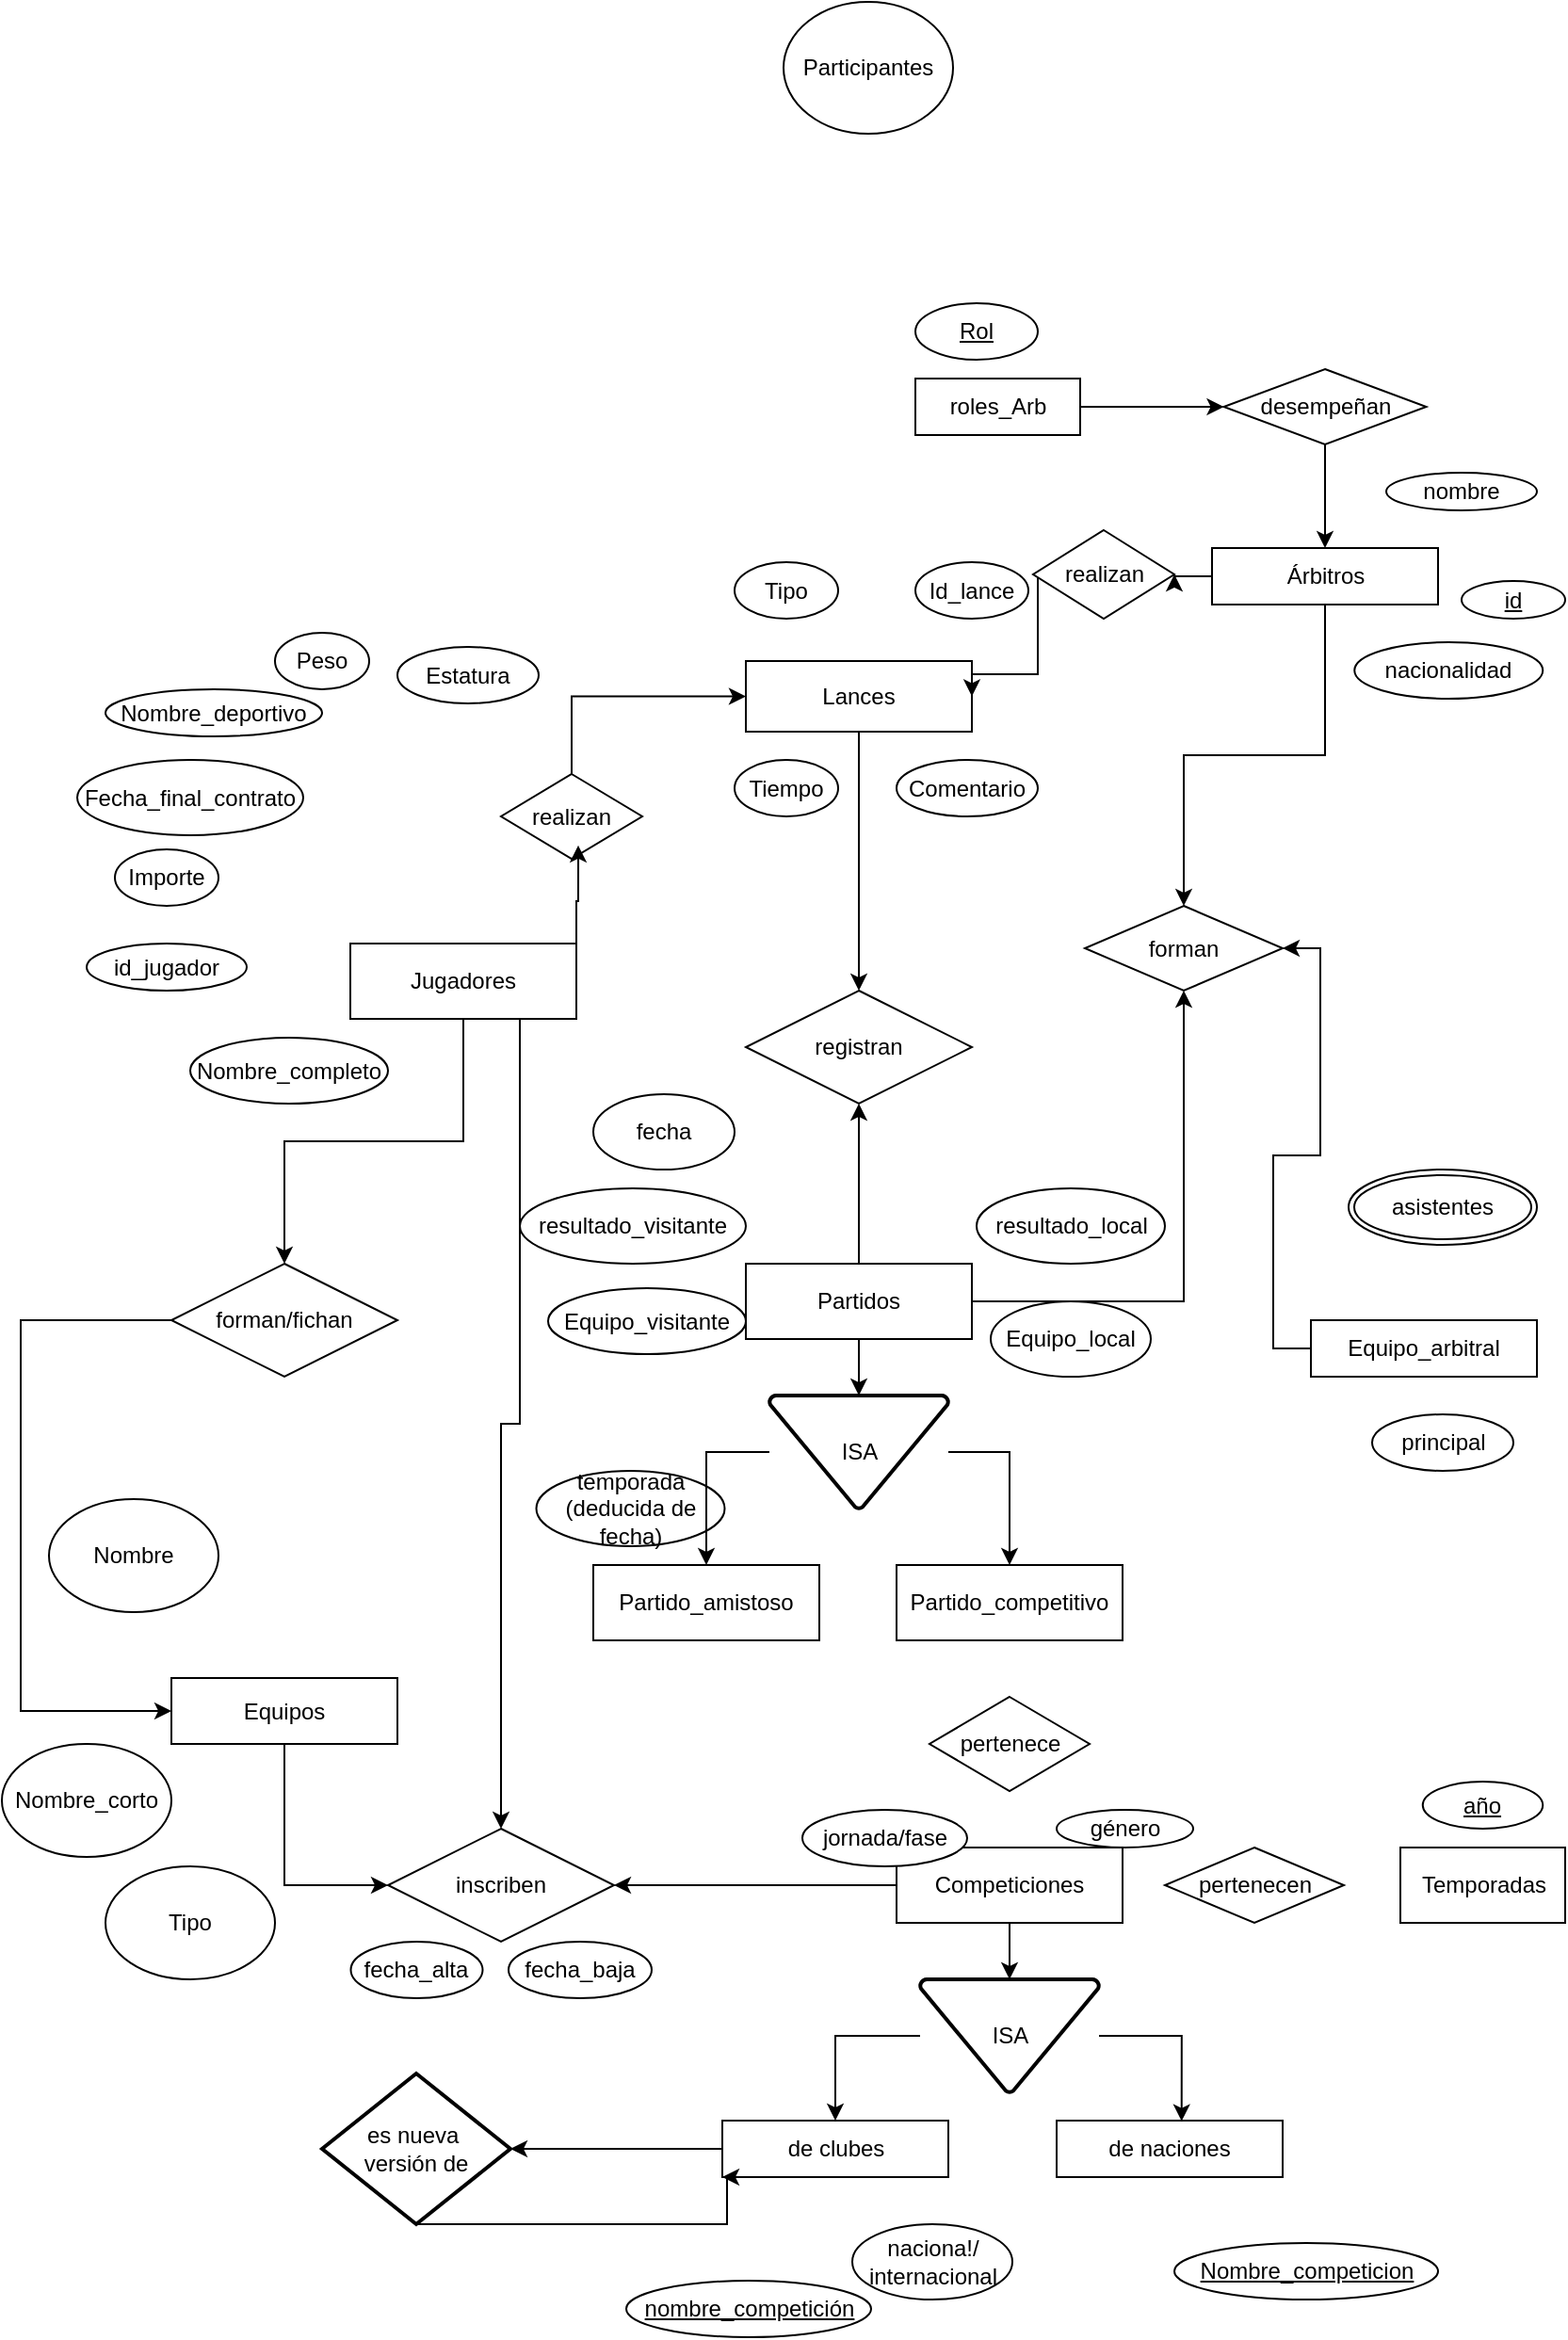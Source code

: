 <mxfile version="25.0.1" pages="2">
  <diagram id="R2lEEEUBdFMjLlhIrx00" name="Page-1">
    <mxGraphModel dx="940" dy="3530" grid="1" gridSize="10" guides="1" tooltips="1" connect="1" arrows="1" fold="1" page="1" pageScale="1" pageWidth="850" pageHeight="1100" math="0" shadow="0" extFonts="Permanent Marker^https://fonts.googleapis.com/css?family=Permanent+Marker">
      <root>
        <mxCell id="0" />
        <mxCell id="1" parent="0" />
        <mxCell id="Gta5DQi-riPikVPDDbvj-13" style="edgeStyle=orthogonalEdgeStyle;rounded=0;orthogonalLoop=1;jettySize=auto;html=1;entryX=0.5;entryY=1;entryDx=0;entryDy=0;" edge="1" parent="1" source="04urakdWcX9fBKobl6bI-1" target="YFh-IGeQEtQM-p5CWIq_-23">
          <mxGeometry relative="1" as="geometry" />
        </mxCell>
        <mxCell id="04urakdWcX9fBKobl6bI-1" value="Partidos" style="rounded=0;whiteSpace=wrap;html=1;" parent="1" vertex="1">
          <mxGeometry x="395" y="-580" width="120" height="40" as="geometry" />
        </mxCell>
        <mxCell id="04urakdWcX9fBKobl6bI-2" value="Equipos" style="rounded=0;whiteSpace=wrap;html=1;" parent="1" vertex="1">
          <mxGeometry x="90" y="-360" width="120" height="35" as="geometry" />
        </mxCell>
        <mxCell id="04urakdWcX9fBKobl6bI-4" value="Equipo_local" style="ellipse;whiteSpace=wrap;html=1;" parent="1" vertex="1">
          <mxGeometry x="525" y="-560" width="85" height="40" as="geometry" />
        </mxCell>
        <mxCell id="04urakdWcX9fBKobl6bI-5" value="Equipo_visitante" style="ellipse;whiteSpace=wrap;html=1;" parent="1" vertex="1">
          <mxGeometry x="290" y="-567" width="105" height="35" as="geometry" />
        </mxCell>
        <mxCell id="04urakdWcX9fBKobl6bI-6" value="Nombre" style="ellipse;whiteSpace=wrap;html=1;" parent="1" vertex="1">
          <mxGeometry x="25" y="-455" width="90" height="60" as="geometry" />
        </mxCell>
        <mxCell id="04urakdWcX9fBKobl6bI-7" value="Nombre_corto" style="ellipse;whiteSpace=wrap;html=1;" parent="1" vertex="1">
          <mxGeometry y="-325" width="90" height="60" as="geometry" />
        </mxCell>
        <mxCell id="04urakdWcX9fBKobl6bI-8" value="Tipo" style="ellipse;whiteSpace=wrap;html=1;" parent="1" vertex="1">
          <mxGeometry x="55" y="-260" width="90" height="60" as="geometry" />
        </mxCell>
        <mxCell id="Gta5DQi-riPikVPDDbvj-16" style="edgeStyle=orthogonalEdgeStyle;rounded=0;orthogonalLoop=1;jettySize=auto;html=1;exitX=0;exitY=0.5;exitDx=0;exitDy=0;entryX=1;entryY=0.5;entryDx=0;entryDy=0;" edge="1" parent="1" source="04urakdWcX9fBKobl6bI-9" target="Gta5DQi-riPikVPDDbvj-10">
          <mxGeometry relative="1" as="geometry" />
        </mxCell>
        <mxCell id="04urakdWcX9fBKobl6bI-9" value="Competiciones" style="rounded=0;whiteSpace=wrap;html=1;" parent="1" vertex="1">
          <mxGeometry x="475" y="-270" width="120" height="40" as="geometry" />
        </mxCell>
        <mxCell id="04urakdWcX9fBKobl6bI-11" value="Temporadas" style="rounded=0;whiteSpace=wrap;html=1;" parent="1" vertex="1">
          <mxGeometry x="742.5" y="-270" width="87.5" height="40" as="geometry" />
        </mxCell>
        <mxCell id="04urakdWcX9fBKobl6bI-12" value="Participantes" style="ellipse;whiteSpace=wrap;html=1;" parent="1" vertex="1">
          <mxGeometry x="415" y="-1250" width="90" height="70" as="geometry" />
        </mxCell>
        <mxCell id="Gta5DQi-riPikVPDDbvj-1" style="edgeStyle=orthogonalEdgeStyle;rounded=0;orthogonalLoop=1;jettySize=auto;html=1;exitX=0.5;exitY=1;exitDx=0;exitDy=0;entryX=0.5;entryY=0;entryDx=0;entryDy=0;" edge="1" parent="1" source="04urakdWcX9fBKobl6bI-15" target="YFh-IGeQEtQM-p5CWIq_-23">
          <mxGeometry relative="1" as="geometry" />
        </mxCell>
        <mxCell id="Gta5DQi-riPikVPDDbvj-41" style="edgeStyle=orthogonalEdgeStyle;rounded=0;orthogonalLoop=1;jettySize=auto;html=1;exitX=0;exitY=0.5;exitDx=0;exitDy=0;entryX=1;entryY=0.5;entryDx=0;entryDy=0;" edge="1" parent="1" source="04urakdWcX9fBKobl6bI-15" target="Gta5DQi-riPikVPDDbvj-40">
          <mxGeometry relative="1" as="geometry" />
        </mxCell>
        <mxCell id="04urakdWcX9fBKobl6bI-15" value="Árbitros" style="rounded=0;whiteSpace=wrap;html=1;" parent="1" vertex="1">
          <mxGeometry x="642.5" y="-960" width="120" height="30" as="geometry" />
        </mxCell>
        <mxCell id="Gta5DQi-riPikVPDDbvj-14" style="edgeStyle=orthogonalEdgeStyle;rounded=0;orthogonalLoop=1;jettySize=auto;html=1;exitX=0;exitY=0.5;exitDx=0;exitDy=0;entryX=1;entryY=0.5;entryDx=0;entryDy=0;" edge="1" parent="1" source="04urakdWcX9fBKobl6bI-16" target="YFh-IGeQEtQM-p5CWIq_-23">
          <mxGeometry relative="1" as="geometry" />
        </mxCell>
        <mxCell id="04urakdWcX9fBKobl6bI-16" value="Equipo_arbitral" style="rounded=0;whiteSpace=wrap;html=1;" parent="1" vertex="1">
          <mxGeometry x="695" y="-550" width="120" height="30" as="geometry" />
        </mxCell>
        <mxCell id="YFh-IGeQEtQM-p5CWIq_-21" style="edgeStyle=orthogonalEdgeStyle;rounded=0;orthogonalLoop=1;jettySize=auto;html=1;exitX=0.5;exitY=1;exitDx=0;exitDy=0;entryX=0.5;entryY=0;entryDx=0;entryDy=0;" edge="1" parent="1" source="04urakdWcX9fBKobl6bI-17" target="YFh-IGeQEtQM-p5CWIq_-20">
          <mxGeometry relative="1" as="geometry" />
        </mxCell>
        <mxCell id="Gta5DQi-riPikVPDDbvj-15" style="edgeStyle=orthogonalEdgeStyle;rounded=0;orthogonalLoop=1;jettySize=auto;html=1;exitX=0.75;exitY=1;exitDx=0;exitDy=0;entryX=0.5;entryY=0;entryDx=0;entryDy=0;" edge="1" parent="1" source="04urakdWcX9fBKobl6bI-17" target="Gta5DQi-riPikVPDDbvj-10">
          <mxGeometry relative="1" as="geometry" />
        </mxCell>
        <mxCell id="04urakdWcX9fBKobl6bI-17" value="Jugadores" style="rounded=0;whiteSpace=wrap;html=1;" parent="1" vertex="1">
          <mxGeometry x="185" y="-750" width="120" height="40" as="geometry" />
        </mxCell>
        <mxCell id="04urakdWcX9fBKobl6bI-18" value="Nombre_completo" style="ellipse;whiteSpace=wrap;html=1;" parent="1" vertex="1">
          <mxGeometry x="100" y="-700" width="105" height="35" as="geometry" />
        </mxCell>
        <mxCell id="04urakdWcX9fBKobl6bI-19" value="Nombre_deportivo" style="ellipse;whiteSpace=wrap;html=1;" parent="1" vertex="1">
          <mxGeometry x="55" y="-885" width="115" height="25" as="geometry" />
        </mxCell>
        <mxCell id="04urakdWcX9fBKobl6bI-20" value="id_jugador" style="ellipse;whiteSpace=wrap;html=1;" parent="1" vertex="1">
          <mxGeometry x="45" y="-750" width="85" height="25" as="geometry" />
        </mxCell>
        <mxCell id="04urakdWcX9fBKobl6bI-21" value="Peso" style="ellipse;whiteSpace=wrap;html=1;" parent="1" vertex="1">
          <mxGeometry x="145" y="-915" width="50" height="30" as="geometry" />
        </mxCell>
        <mxCell id="04urakdWcX9fBKobl6bI-22" value="Estatura" style="ellipse;whiteSpace=wrap;html=1;" parent="1" vertex="1">
          <mxGeometry x="210" y="-907.5" width="75" height="30" as="geometry" />
        </mxCell>
        <mxCell id="04urakdWcX9fBKobl6bI-23" value="Fecha_final_contrato" style="ellipse;whiteSpace=wrap;html=1;" parent="1" vertex="1">
          <mxGeometry x="40" y="-847.5" width="120" height="40" as="geometry" />
        </mxCell>
        <mxCell id="04urakdWcX9fBKobl6bI-24" value="Importe" style="ellipse;whiteSpace=wrap;html=1;" parent="1" vertex="1">
          <mxGeometry x="60" y="-800" width="55" height="30" as="geometry" />
        </mxCell>
        <mxCell id="Gta5DQi-riPikVPDDbvj-39" style="edgeStyle=orthogonalEdgeStyle;rounded=0;orthogonalLoop=1;jettySize=auto;html=1;exitX=0.5;exitY=1;exitDx=0;exitDy=0;entryX=0.5;entryY=0;entryDx=0;entryDy=0;" edge="1" parent="1" source="04urakdWcX9fBKobl6bI-25" target="Gta5DQi-riPikVPDDbvj-36">
          <mxGeometry relative="1" as="geometry" />
        </mxCell>
        <mxCell id="04urakdWcX9fBKobl6bI-25" value="Lances" style="rounded=0;whiteSpace=wrap;html=1;" parent="1" vertex="1">
          <mxGeometry x="395" y="-900" width="120" height="37.5" as="geometry" />
        </mxCell>
        <mxCell id="04urakdWcX9fBKobl6bI-26" value="Tipo" style="ellipse;whiteSpace=wrap;html=1;" parent="1" vertex="1">
          <mxGeometry x="389" y="-952.5" width="55" height="30" as="geometry" />
        </mxCell>
        <mxCell id="04urakdWcX9fBKobl6bI-27" value="Tiempo" style="ellipse;whiteSpace=wrap;html=1;" parent="1" vertex="1">
          <mxGeometry x="389" y="-847.5" width="55" height="30" as="geometry" />
        </mxCell>
        <mxCell id="04urakdWcX9fBKobl6bI-28" value="Id_lance" style="ellipse;whiteSpace=wrap;html=1;" parent="1" vertex="1">
          <mxGeometry x="485" y="-952.5" width="60" height="30" as="geometry" />
        </mxCell>
        <mxCell id="04urakdWcX9fBKobl6bI-29" value="Comentario" style="ellipse;whiteSpace=wrap;html=1;" parent="1" vertex="1">
          <mxGeometry x="475" y="-847.5" width="75" height="30" as="geometry" />
        </mxCell>
        <mxCell id="inNDsGXoUcWYAkGI4Rf3-1" value="fecha" style="ellipse;whiteSpace=wrap;html=1;" parent="1" vertex="1">
          <mxGeometry x="314" y="-670" width="75" height="40" as="geometry" />
        </mxCell>
        <mxCell id="inNDsGXoUcWYAkGI4Rf3-2" value="resultado_local" style="ellipse;whiteSpace=wrap;html=1;" parent="1" vertex="1">
          <mxGeometry x="517.5" y="-620" width="100" height="40" as="geometry" />
        </mxCell>
        <mxCell id="inNDsGXoUcWYAkGI4Rf3-3" value="jornada/fase" style="ellipse;whiteSpace=wrap;html=1;" parent="1" vertex="1">
          <mxGeometry x="425" y="-290" width="87.5" height="30" as="geometry" />
        </mxCell>
        <mxCell id="inNDsGXoUcWYAkGI4Rf3-6" value="resultado_visitante" style="ellipse;whiteSpace=wrap;html=1;" parent="1" vertex="1">
          <mxGeometry x="275" y="-620" width="120" height="40" as="geometry" />
        </mxCell>
        <mxCell id="inNDsGXoUcWYAkGI4Rf3-10" value="Partido_competitivo" style="rounded=0;whiteSpace=wrap;html=1;" parent="1" vertex="1">
          <mxGeometry x="475" y="-420" width="120" height="40" as="geometry" />
        </mxCell>
        <mxCell id="inNDsGXoUcWYAkGI4Rf3-11" value="Partido_amistoso" style="rounded=0;whiteSpace=wrap;html=1;" parent="1" vertex="1">
          <mxGeometry x="314" y="-420" width="120" height="40" as="geometry" />
        </mxCell>
        <mxCell id="Gta5DQi-riPikVPDDbvj-45" style="edgeStyle=orthogonalEdgeStyle;rounded=0;orthogonalLoop=1;jettySize=auto;html=1;exitX=0;exitY=0.5;exitDx=0;exitDy=0;exitPerimeter=0;entryX=0.5;entryY=0;entryDx=0;entryDy=0;" edge="1" parent="1" source="YFh-IGeQEtQM-p5CWIq_-4" target="YFh-IGeQEtQM-p5CWIq_-8">
          <mxGeometry relative="1" as="geometry" />
        </mxCell>
        <mxCell id="YFh-IGeQEtQM-p5CWIq_-4" value="ISA" style="strokeWidth=2;html=1;shape=mxgraph.flowchart.merge_or_storage;whiteSpace=wrap;" vertex="1" parent="1">
          <mxGeometry x="487.5" y="-200" width="95" height="60" as="geometry" />
        </mxCell>
        <mxCell id="YFh-IGeQEtQM-p5CWIq_-5" value="género" style="ellipse;whiteSpace=wrap;html=1;" vertex="1" parent="1">
          <mxGeometry x="560" y="-290" width="72.5" height="20" as="geometry" />
        </mxCell>
        <mxCell id="YFh-IGeQEtQM-p5CWIq_-7" value="de naciones" style="rounded=0;whiteSpace=wrap;html=1;" vertex="1" parent="1">
          <mxGeometry x="560" y="-125" width="120" height="30" as="geometry" />
        </mxCell>
        <mxCell id="YFh-IGeQEtQM-p5CWIq_-8" value="de clubes" style="rounded=0;whiteSpace=wrap;html=1;" vertex="1" parent="1">
          <mxGeometry x="382.5" y="-125" width="120" height="30" as="geometry" />
        </mxCell>
        <mxCell id="YFh-IGeQEtQM-p5CWIq_-10" value="naciona!/&lt;div&gt;internacional&lt;/div&gt;" style="ellipse;whiteSpace=wrap;html=1;" vertex="1" parent="1">
          <mxGeometry x="451.5" y="-70" width="85" height="40" as="geometry" />
        </mxCell>
        <mxCell id="YFh-IGeQEtQM-p5CWIq_-13" style="edgeStyle=orthogonalEdgeStyle;rounded=0;orthogonalLoop=1;jettySize=auto;html=1;exitX=0.5;exitY=1;exitDx=0;exitDy=0;exitPerimeter=0;entryX=0;entryY=1;entryDx=0;entryDy=0;" edge="1" parent="1" source="YFh-IGeQEtQM-p5CWIq_-11" target="YFh-IGeQEtQM-p5CWIq_-8">
          <mxGeometry relative="1" as="geometry">
            <Array as="points">
              <mxPoint x="385" y="-70" />
            </Array>
          </mxGeometry>
        </mxCell>
        <mxCell id="YFh-IGeQEtQM-p5CWIq_-11" value="es nueva&amp;nbsp;&lt;div&gt;versión de&lt;/div&gt;" style="strokeWidth=2;html=1;shape=mxgraph.flowchart.decision;whiteSpace=wrap;" vertex="1" parent="1">
          <mxGeometry x="170" y="-150" width="100" height="80" as="geometry" />
        </mxCell>
        <mxCell id="YFh-IGeQEtQM-p5CWIq_-14" style="edgeStyle=orthogonalEdgeStyle;rounded=0;orthogonalLoop=1;jettySize=auto;html=1;exitX=0;exitY=0.5;exitDx=0;exitDy=0;entryX=1;entryY=0.5;entryDx=0;entryDy=0;entryPerimeter=0;" edge="1" parent="1" source="YFh-IGeQEtQM-p5CWIq_-8" target="YFh-IGeQEtQM-p5CWIq_-11">
          <mxGeometry relative="1" as="geometry" />
        </mxCell>
        <mxCell id="YFh-IGeQEtQM-p5CWIq_-15" value="temporada&lt;div&gt;(deducida de fecha)&lt;/div&gt;" style="ellipse;whiteSpace=wrap;html=1;" vertex="1" parent="1">
          <mxGeometry x="283.75" y="-470" width="100" height="40" as="geometry" />
        </mxCell>
        <mxCell id="YFh-IGeQEtQM-p5CWIq_-22" style="edgeStyle=orthogonalEdgeStyle;rounded=0;orthogonalLoop=1;jettySize=auto;html=1;exitX=0;exitY=0.5;exitDx=0;exitDy=0;entryX=0;entryY=0.5;entryDx=0;entryDy=0;" edge="1" parent="1" source="YFh-IGeQEtQM-p5CWIq_-20" target="04urakdWcX9fBKobl6bI-2">
          <mxGeometry relative="1" as="geometry">
            <Array as="points">
              <mxPoint x="85" y="-550" />
              <mxPoint x="10" y="-550" />
              <mxPoint x="10" y="-355" />
            </Array>
          </mxGeometry>
        </mxCell>
        <mxCell id="YFh-IGeQEtQM-p5CWIq_-20" value="forman/fichan" style="shape=rhombus;perimeter=rhombusPerimeter;whiteSpace=wrap;html=1;align=center;" vertex="1" parent="1">
          <mxGeometry x="90" y="-580" width="120" height="60" as="geometry" />
        </mxCell>
        <mxCell id="YFh-IGeQEtQM-p5CWIq_-23" value="forman" style="shape=rhombus;perimeter=rhombusPerimeter;whiteSpace=wrap;html=1;align=center;" vertex="1" parent="1">
          <mxGeometry x="575" y="-770" width="105" height="45" as="geometry" />
        </mxCell>
        <mxCell id="Gta5DQi-riPikVPDDbvj-44" style="edgeStyle=orthogonalEdgeStyle;rounded=0;orthogonalLoop=1;jettySize=auto;html=1;exitX=0.5;exitY=0;exitDx=0;exitDy=0;entryX=0;entryY=0.5;entryDx=0;entryDy=0;" edge="1" parent="1" source="Gta5DQi-riPikVPDDbvj-3" target="04urakdWcX9fBKobl6bI-25">
          <mxGeometry relative="1" as="geometry" />
        </mxCell>
        <mxCell id="Gta5DQi-riPikVPDDbvj-3" value="realizan" style="shape=rhombus;perimeter=rhombusPerimeter;whiteSpace=wrap;html=1;align=center;" vertex="1" parent="1">
          <mxGeometry x="265" y="-840" width="75" height="45" as="geometry" />
        </mxCell>
        <mxCell id="Gta5DQi-riPikVPDDbvj-4" value="principal" style="ellipse;whiteSpace=wrap;html=1;" vertex="1" parent="1">
          <mxGeometry x="727.5" y="-500" width="75" height="30" as="geometry" />
        </mxCell>
        <mxCell id="Gta5DQi-riPikVPDDbvj-6" value="asistentes" style="ellipse;shape=doubleEllipse;margin=3;whiteSpace=wrap;html=1;align=center;" vertex="1" parent="1">
          <mxGeometry x="715" y="-630" width="100" height="40" as="geometry" />
        </mxCell>
        <mxCell id="Gta5DQi-riPikVPDDbvj-60" style="edgeStyle=orthogonalEdgeStyle;rounded=0;orthogonalLoop=1;jettySize=auto;html=1;exitX=1;exitY=0.5;exitDx=0;exitDy=0;entryX=0;entryY=0.5;entryDx=0;entryDy=0;" edge="1" parent="1" source="Gta5DQi-riPikVPDDbvj-8" target="Gta5DQi-riPikVPDDbvj-18">
          <mxGeometry relative="1" as="geometry" />
        </mxCell>
        <mxCell id="Gta5DQi-riPikVPDDbvj-8" value="roles_Arb" style="whiteSpace=wrap;html=1;align=center;" vertex="1" parent="1">
          <mxGeometry x="485" y="-1050" width="87.5" height="30" as="geometry" />
        </mxCell>
        <mxCell id="Gta5DQi-riPikVPDDbvj-9" value="Rol" style="ellipse;whiteSpace=wrap;html=1;align=center;fontStyle=4;" vertex="1" parent="1">
          <mxGeometry x="485" y="-1090" width="65" height="30" as="geometry" />
        </mxCell>
        <mxCell id="Gta5DQi-riPikVPDDbvj-10" value="inscriben" style="shape=rhombus;perimeter=rhombusPerimeter;whiteSpace=wrap;html=1;align=center;" vertex="1" parent="1">
          <mxGeometry x="205" y="-280" width="120" height="60" as="geometry" />
        </mxCell>
        <mxCell id="Gta5DQi-riPikVPDDbvj-11" style="edgeStyle=orthogonalEdgeStyle;rounded=0;orthogonalLoop=1;jettySize=auto;html=1;exitX=0.5;exitY=1;exitDx=0;exitDy=0;entryX=0;entryY=0.5;entryDx=0;entryDy=0;" edge="1" parent="1" source="04urakdWcX9fBKobl6bI-2" target="Gta5DQi-riPikVPDDbvj-10">
          <mxGeometry relative="1" as="geometry" />
        </mxCell>
        <mxCell id="Gta5DQi-riPikVPDDbvj-63" style="edgeStyle=orthogonalEdgeStyle;rounded=0;orthogonalLoop=1;jettySize=auto;html=1;exitX=0.5;exitY=1;exitDx=0;exitDy=0;entryX=0.5;entryY=0;entryDx=0;entryDy=0;" edge="1" parent="1" source="Gta5DQi-riPikVPDDbvj-18" target="04urakdWcX9fBKobl6bI-15">
          <mxGeometry relative="1" as="geometry">
            <mxPoint x="701" y="-970" as="targetPoint" />
          </mxGeometry>
        </mxCell>
        <mxCell id="Gta5DQi-riPikVPDDbvj-18" value="desempeñan" style="shape=rhombus;perimeter=rhombusPerimeter;whiteSpace=wrap;html=1;align=center;" vertex="1" parent="1">
          <mxGeometry x="648.75" y="-1055" width="107.5" height="40" as="geometry" />
        </mxCell>
        <mxCell id="Gta5DQi-riPikVPDDbvj-19" value="pertenecen" style="shape=rhombus;perimeter=rhombusPerimeter;whiteSpace=wrap;html=1;align=center;" vertex="1" parent="1">
          <mxGeometry x="617.5" y="-270" width="95" height="40" as="geometry" />
        </mxCell>
        <mxCell id="Gta5DQi-riPikVPDDbvj-20" value="año" style="ellipse;whiteSpace=wrap;html=1;align=center;fontStyle=4;" vertex="1" parent="1">
          <mxGeometry x="754.38" y="-305" width="63.75" height="25" as="geometry" />
        </mxCell>
        <mxCell id="Gta5DQi-riPikVPDDbvj-22" value="pertenece" style="shape=rhombus;perimeter=rhombusPerimeter;whiteSpace=wrap;html=1;align=center;" vertex="1" parent="1">
          <mxGeometry x="492.5" y="-350" width="85" height="50" as="geometry" />
        </mxCell>
        <mxCell id="Gta5DQi-riPikVPDDbvj-24" value="nombre_competición" style="ellipse;whiteSpace=wrap;html=1;align=center;fontStyle=4;" vertex="1" parent="1">
          <mxGeometry x="331.5" y="-40" width="130" height="30" as="geometry" />
        </mxCell>
        <mxCell id="Gta5DQi-riPikVPDDbvj-26" value="Nombre_competicion" style="ellipse;whiteSpace=wrap;html=1;align=center;fontStyle=4;" vertex="1" parent="1">
          <mxGeometry x="622.5" y="-60" width="140" height="30" as="geometry" />
        </mxCell>
        <mxCell id="Gta5DQi-riPikVPDDbvj-27" value="nacionalidad" style="ellipse;whiteSpace=wrap;html=1;align=center;" vertex="1" parent="1">
          <mxGeometry x="718.13" y="-910" width="100" height="30" as="geometry" />
        </mxCell>
        <mxCell id="Gta5DQi-riPikVPDDbvj-28" value="id" style="ellipse;whiteSpace=wrap;html=1;align=center;fontStyle=4;" vertex="1" parent="1">
          <mxGeometry x="775" y="-942.5" width="55" height="20" as="geometry" />
        </mxCell>
        <mxCell id="Gta5DQi-riPikVPDDbvj-29" value="nombre" style="ellipse;whiteSpace=wrap;html=1;align=center;" vertex="1" parent="1">
          <mxGeometry x="735" y="-1000" width="80" height="20" as="geometry" />
        </mxCell>
        <mxCell id="Gta5DQi-riPikVPDDbvj-33" value="fecha_alta" style="ellipse;whiteSpace=wrap;html=1;align=center;" vertex="1" parent="1">
          <mxGeometry x="185.25" y="-220" width="70" height="30" as="geometry" />
        </mxCell>
        <mxCell id="Gta5DQi-riPikVPDDbvj-35" value="fecha_baja" style="ellipse;whiteSpace=wrap;html=1;align=center;" vertex="1" parent="1">
          <mxGeometry x="269" y="-220" width="76" height="30" as="geometry" />
        </mxCell>
        <mxCell id="Gta5DQi-riPikVPDDbvj-36" value="registran" style="shape=rhombus;perimeter=rhombusPerimeter;whiteSpace=wrap;html=1;align=center;" vertex="1" parent="1">
          <mxGeometry x="395" y="-725" width="120" height="60" as="geometry" />
        </mxCell>
        <mxCell id="Gta5DQi-riPikVPDDbvj-37" style="edgeStyle=orthogonalEdgeStyle;rounded=0;orthogonalLoop=1;jettySize=auto;html=1;exitX=0.5;exitY=0;exitDx=0;exitDy=0;entryX=0.5;entryY=1;entryDx=0;entryDy=0;" edge="1" parent="1" source="04urakdWcX9fBKobl6bI-1" target="Gta5DQi-riPikVPDDbvj-36">
          <mxGeometry relative="1" as="geometry" />
        </mxCell>
        <mxCell id="Gta5DQi-riPikVPDDbvj-42" style="edgeStyle=orthogonalEdgeStyle;rounded=0;orthogonalLoop=1;jettySize=auto;html=1;exitX=0;exitY=0.5;exitDx=0;exitDy=0;entryX=1;entryY=0.5;entryDx=0;entryDy=0;" edge="1" parent="1" source="Gta5DQi-riPikVPDDbvj-40" target="04urakdWcX9fBKobl6bI-25">
          <mxGeometry relative="1" as="geometry">
            <Array as="points">
              <mxPoint x="550" y="-946" />
              <mxPoint x="550" y="-893" />
            </Array>
          </mxGeometry>
        </mxCell>
        <mxCell id="Gta5DQi-riPikVPDDbvj-40" value="realizan" style="shape=rhombus;perimeter=rhombusPerimeter;whiteSpace=wrap;html=1;align=center;" vertex="1" parent="1">
          <mxGeometry x="547.5" y="-969.5" width="75" height="47" as="geometry" />
        </mxCell>
        <mxCell id="Gta5DQi-riPikVPDDbvj-43" style="edgeStyle=orthogonalEdgeStyle;rounded=0;orthogonalLoop=1;jettySize=auto;html=1;exitX=1;exitY=0;exitDx=0;exitDy=0;entryX=0.547;entryY=0.843;entryDx=0;entryDy=0;entryPerimeter=0;" edge="1" parent="1" source="04urakdWcX9fBKobl6bI-17" target="Gta5DQi-riPikVPDDbvj-3">
          <mxGeometry relative="1" as="geometry" />
        </mxCell>
        <mxCell id="Gta5DQi-riPikVPDDbvj-46" style="edgeStyle=orthogonalEdgeStyle;rounded=0;orthogonalLoop=1;jettySize=auto;html=1;exitX=1;exitY=0.5;exitDx=0;exitDy=0;exitPerimeter=0;entryX=0.553;entryY=0.01;entryDx=0;entryDy=0;entryPerimeter=0;" edge="1" parent="1" source="YFh-IGeQEtQM-p5CWIq_-4" target="YFh-IGeQEtQM-p5CWIq_-7">
          <mxGeometry relative="1" as="geometry" />
        </mxCell>
        <mxCell id="Gta5DQi-riPikVPDDbvj-49" style="edgeStyle=orthogonalEdgeStyle;rounded=0;orthogonalLoop=1;jettySize=auto;html=1;exitX=1;exitY=0.5;exitDx=0;exitDy=0;exitPerimeter=0;entryX=0.5;entryY=0;entryDx=0;entryDy=0;" edge="1" parent="1" source="Gta5DQi-riPikVPDDbvj-48" target="inNDsGXoUcWYAkGI4Rf3-10">
          <mxGeometry relative="1" as="geometry">
            <mxPoint x="530" y="-440" as="targetPoint" />
          </mxGeometry>
        </mxCell>
        <mxCell id="Gta5DQi-riPikVPDDbvj-50" style="edgeStyle=orthogonalEdgeStyle;rounded=0;orthogonalLoop=1;jettySize=auto;html=1;exitX=0;exitY=0.5;exitDx=0;exitDy=0;exitPerimeter=0;entryX=0.5;entryY=0;entryDx=0;entryDy=0;" edge="1" parent="1" source="Gta5DQi-riPikVPDDbvj-48" target="inNDsGXoUcWYAkGI4Rf3-11">
          <mxGeometry relative="1" as="geometry" />
        </mxCell>
        <mxCell id="Gta5DQi-riPikVPDDbvj-48" value="ISA" style="strokeWidth=2;html=1;shape=mxgraph.flowchart.merge_or_storage;whiteSpace=wrap;" vertex="1" parent="1">
          <mxGeometry x="407.5" y="-510" width="95" height="60" as="geometry" />
        </mxCell>
        <mxCell id="Gta5DQi-riPikVPDDbvj-51" style="edgeStyle=orthogonalEdgeStyle;rounded=0;orthogonalLoop=1;jettySize=auto;html=1;exitX=0.5;exitY=1;exitDx=0;exitDy=0;entryX=0.5;entryY=0;entryDx=0;entryDy=0;entryPerimeter=0;" edge="1" parent="1" source="04urakdWcX9fBKobl6bI-1" target="Gta5DQi-riPikVPDDbvj-48">
          <mxGeometry relative="1" as="geometry" />
        </mxCell>
        <mxCell id="Gta5DQi-riPikVPDDbvj-52" style="edgeStyle=orthogonalEdgeStyle;rounded=0;orthogonalLoop=1;jettySize=auto;html=1;exitX=0.5;exitY=1;exitDx=0;exitDy=0;entryX=0.5;entryY=0;entryDx=0;entryDy=0;entryPerimeter=0;" edge="1" parent="1" source="04urakdWcX9fBKobl6bI-9" target="YFh-IGeQEtQM-p5CWIq_-4">
          <mxGeometry relative="1" as="geometry" />
        </mxCell>
      </root>
    </mxGraphModel>
  </diagram>
  <diagram id="UOu0zwOPBb_SiSx9JhJ9" name="Página-2">
    <mxGraphModel grid="1" page="1" gridSize="10" guides="1" tooltips="1" connect="1" arrows="1" fold="1" pageScale="1" pageWidth="827" pageHeight="1169" math="0" shadow="0">
      <root>
        <mxCell id="0" />
        <mxCell id="1" parent="0" />
      </root>
    </mxGraphModel>
  </diagram>
</mxfile>
